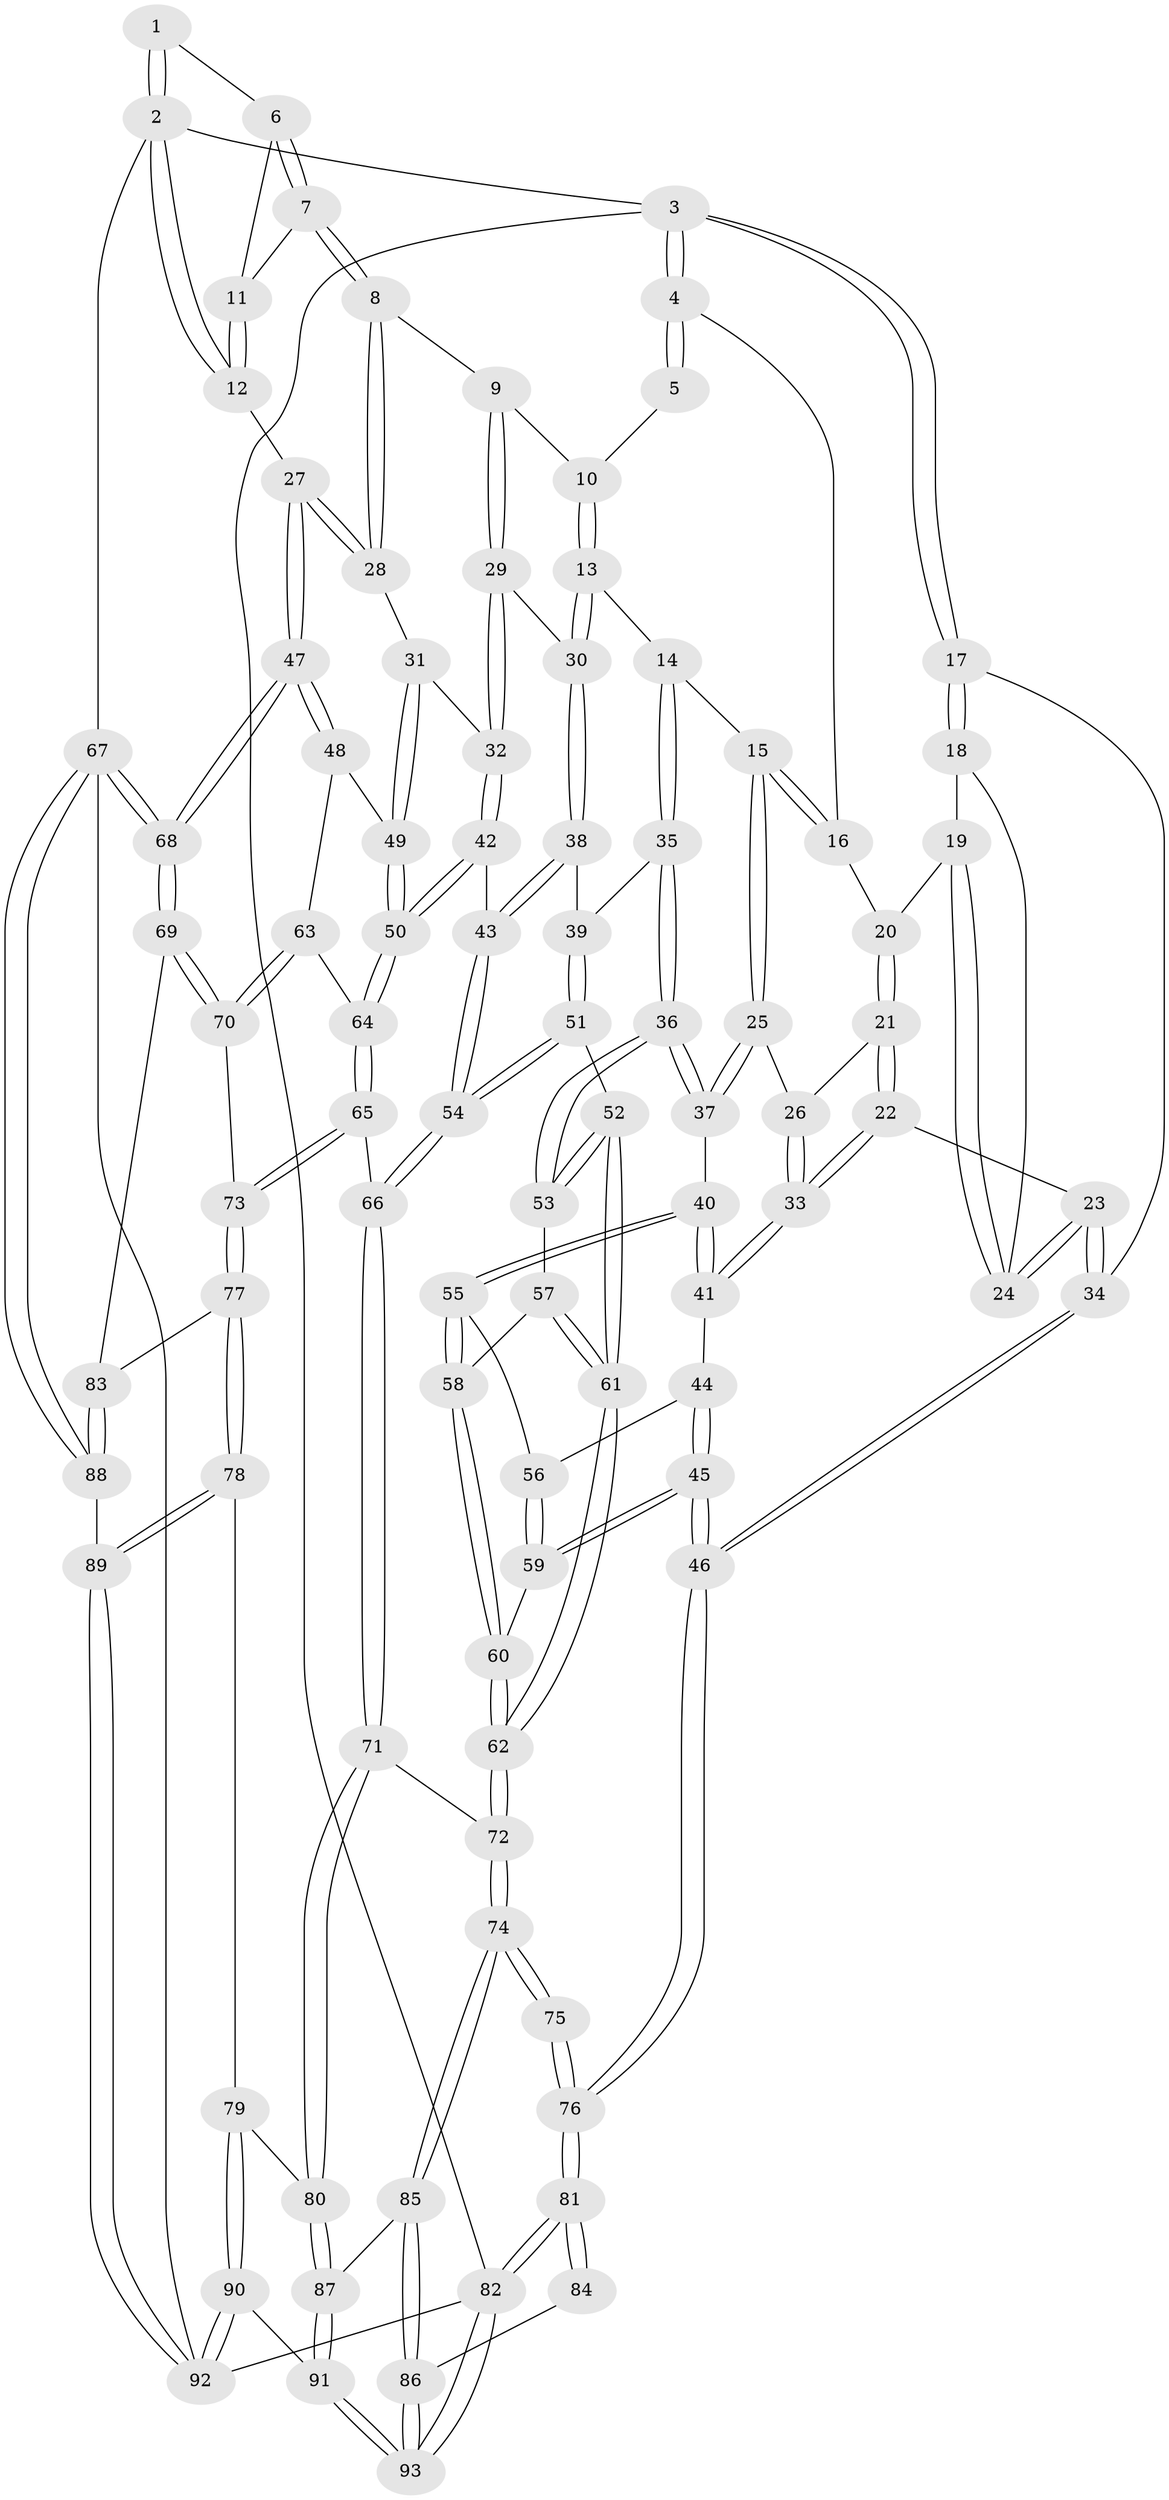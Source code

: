 // Generated by graph-tools (version 1.1) at 2025/51/03/09/25 03:51:11]
// undirected, 93 vertices, 229 edges
graph export_dot {
graph [start="1"]
  node [color=gray90,style=filled];
  1 [pos="+0.7558431842071431+0"];
  2 [pos="+1+0"];
  3 [pos="+0+0"];
  4 [pos="+0.2671853130442868+0"];
  5 [pos="+0.48299971551799487+0"];
  6 [pos="+0.7762681958155325+0"];
  7 [pos="+0.7839355614419384+0.07433417603455253"];
  8 [pos="+0.7833630422159568+0.08414718516429169"];
  9 [pos="+0.6613246270989062+0.16774266942901506"];
  10 [pos="+0.5128181157714128+0"];
  11 [pos="+0.9838953972215442+0.07524200682907689"];
  12 [pos="+1+0.17163110533728398"];
  13 [pos="+0.4956428602322792+0.1855906578744914"];
  14 [pos="+0.49108215363717334+0.1865456775681704"];
  15 [pos="+0.37765745409975615+0.16848243346354477"];
  16 [pos="+0.26178168473915553+0"];
  17 [pos="+0+0.1452753083340943"];
  18 [pos="+0+0.1391403463704822"];
  19 [pos="+0.13961563585228687+0.08847008582575133"];
  20 [pos="+0.1759219107334794+0.06445582713885824"];
  21 [pos="+0.20122341497938226+0.14034869502170602"];
  22 [pos="+0.18581685944489917+0.2630504381166454"];
  23 [pos="+0.08800861424113215+0.25083987642186967"];
  24 [pos="+0.08493079725941315+0.23534793525302905"];
  25 [pos="+0.3366300429432571+0.21389238936777"];
  26 [pos="+0.3272176830506169+0.21251777611160028"];
  27 [pos="+1+0.2597162512201836"];
  28 [pos="+0.8623919542103581+0.19620421985412917"];
  29 [pos="+0.6250849404144515+0.21823412201341"];
  30 [pos="+0.5494958029456118+0.2194021672200169"];
  31 [pos="+0.8177903941292535+0.27402326797350335"];
  32 [pos="+0.6569221418807751+0.27561169749259956"];
  33 [pos="+0.19642655311792576+0.28028430846677865"];
  34 [pos="+0+0.48055223970158"];
  35 [pos="+0.4298744711377406+0.2774882328692307"];
  36 [pos="+0.3823524463210732+0.32752403051314893"];
  37 [pos="+0.349828536669296+0.29589834272515747"];
  38 [pos="+0.529158565189932+0.28447193302054385"];
  39 [pos="+0.5128890645230545+0.31420307282487786"];
  40 [pos="+0.229219813456158+0.3252986951904899"];
  41 [pos="+0.20127109419008413+0.30024635694896495"];
  42 [pos="+0.660748639544841+0.3954586346484576"];
  43 [pos="+0.6344920623521944+0.40359873626282133"];
  44 [pos="+0.14211211431797485+0.34739515699212437"];
  45 [pos="+0+0.4894495424052499"];
  46 [pos="+0+0.48257702459641"];
  47 [pos="+1+0.28672827123728895"];
  48 [pos="+0.8792301270116056+0.40845872150033113"];
  49 [pos="+0.8154353780356869+0.3351294541975435"];
  50 [pos="+0.6852809706717532+0.4091463680342965"];
  51 [pos="+0.4640087173227175+0.4377083540769073"];
  52 [pos="+0.43753529856303536+0.4358804508175954"];
  53 [pos="+0.3951797177881825+0.3649693425553606"];
  54 [pos="+0.5091846925935912+0.4599129115204392"];
  55 [pos="+0.23167134966666053+0.33617780131188574"];
  56 [pos="+0.18205105991167078+0.3972836949855348"];
  57 [pos="+0.2685776708172673+0.37680089368332365"];
  58 [pos="+0.24282717095321185+0.361452841455158"];
  59 [pos="+0.12169020738516609+0.5484878556594692"];
  60 [pos="+0.1891135946986576+0.5756284003977223"];
  61 [pos="+0.34393792643182597+0.5069990919005157"];
  62 [pos="+0.2488125302425055+0.6146435561527794"];
  63 [pos="+0.8582589178649471+0.4752503487039286"];
  64 [pos="+0.7454386148655606+0.5119477075074862"];
  65 [pos="+0.7100966589377888+0.6283730405237351"];
  66 [pos="+0.5747283992394822+0.6342372062893434"];
  67 [pos="+1+0.9702040217906186"];
  68 [pos="+1+0.64459831540482"];
  69 [pos="+1+0.6453506666561627"];
  70 [pos="+0.9626644436077841+0.5802308098619288"];
  71 [pos="+0.5190722405182447+0.695070595431237"];
  72 [pos="+0.2793196798143358+0.6991437612855241"];
  73 [pos="+0.7461271940780242+0.665097661538257"];
  74 [pos="+0.2684425254902367+0.7363160702516283"];
  75 [pos="+0.1161583390005079+0.7850944626215085"];
  76 [pos="+0+0.7209914132980357"];
  77 [pos="+0.7877419253672092+0.7782149635828521"];
  78 [pos="+0.6719971031973034+0.8565664859863302"];
  79 [pos="+0.6502569037382938+0.8665971962172223"];
  80 [pos="+0.5527741936549899+0.8100539939685525"];
  81 [pos="+0+1"];
  82 [pos="+0+1"];
  83 [pos="+0.8335728438028277+0.8029025305813634"];
  84 [pos="+0.09247547337821446+0.8473389118641855"];
  85 [pos="+0.2900977707902948+0.8641181920869179"];
  86 [pos="+0.17832292458704843+1"];
  87 [pos="+0.4520839466929173+0.9208787707989599"];
  88 [pos="+0.8651953496129398+0.9023843113958511"];
  89 [pos="+0.8296706992333288+1"];
  90 [pos="+0.6075145717008306+1"];
  91 [pos="+0.5731374698319581+1"];
  92 [pos="+0.7889759255876151+1"];
  93 [pos="+0.10860714051102041+1"];
  1 -- 2;
  1 -- 2;
  1 -- 6;
  2 -- 3;
  2 -- 12;
  2 -- 12;
  2 -- 67;
  3 -- 4;
  3 -- 4;
  3 -- 17;
  3 -- 17;
  3 -- 82;
  4 -- 5;
  4 -- 5;
  4 -- 16;
  5 -- 10;
  6 -- 7;
  6 -- 7;
  6 -- 11;
  7 -- 8;
  7 -- 8;
  7 -- 11;
  8 -- 9;
  8 -- 28;
  8 -- 28;
  9 -- 10;
  9 -- 29;
  9 -- 29;
  10 -- 13;
  10 -- 13;
  11 -- 12;
  11 -- 12;
  12 -- 27;
  13 -- 14;
  13 -- 30;
  13 -- 30;
  14 -- 15;
  14 -- 35;
  14 -- 35;
  15 -- 16;
  15 -- 16;
  15 -- 25;
  15 -- 25;
  16 -- 20;
  17 -- 18;
  17 -- 18;
  17 -- 34;
  18 -- 19;
  18 -- 24;
  19 -- 20;
  19 -- 24;
  19 -- 24;
  20 -- 21;
  20 -- 21;
  21 -- 22;
  21 -- 22;
  21 -- 26;
  22 -- 23;
  22 -- 33;
  22 -- 33;
  23 -- 24;
  23 -- 24;
  23 -- 34;
  23 -- 34;
  25 -- 26;
  25 -- 37;
  25 -- 37;
  26 -- 33;
  26 -- 33;
  27 -- 28;
  27 -- 28;
  27 -- 47;
  27 -- 47;
  28 -- 31;
  29 -- 30;
  29 -- 32;
  29 -- 32;
  30 -- 38;
  30 -- 38;
  31 -- 32;
  31 -- 49;
  31 -- 49;
  32 -- 42;
  32 -- 42;
  33 -- 41;
  33 -- 41;
  34 -- 46;
  34 -- 46;
  35 -- 36;
  35 -- 36;
  35 -- 39;
  36 -- 37;
  36 -- 37;
  36 -- 53;
  36 -- 53;
  37 -- 40;
  38 -- 39;
  38 -- 43;
  38 -- 43;
  39 -- 51;
  39 -- 51;
  40 -- 41;
  40 -- 41;
  40 -- 55;
  40 -- 55;
  41 -- 44;
  42 -- 43;
  42 -- 50;
  42 -- 50;
  43 -- 54;
  43 -- 54;
  44 -- 45;
  44 -- 45;
  44 -- 56;
  45 -- 46;
  45 -- 46;
  45 -- 59;
  45 -- 59;
  46 -- 76;
  46 -- 76;
  47 -- 48;
  47 -- 48;
  47 -- 68;
  47 -- 68;
  48 -- 49;
  48 -- 63;
  49 -- 50;
  49 -- 50;
  50 -- 64;
  50 -- 64;
  51 -- 52;
  51 -- 54;
  51 -- 54;
  52 -- 53;
  52 -- 53;
  52 -- 61;
  52 -- 61;
  53 -- 57;
  54 -- 66;
  54 -- 66;
  55 -- 56;
  55 -- 58;
  55 -- 58;
  56 -- 59;
  56 -- 59;
  57 -- 58;
  57 -- 61;
  57 -- 61;
  58 -- 60;
  58 -- 60;
  59 -- 60;
  60 -- 62;
  60 -- 62;
  61 -- 62;
  61 -- 62;
  62 -- 72;
  62 -- 72;
  63 -- 64;
  63 -- 70;
  63 -- 70;
  64 -- 65;
  64 -- 65;
  65 -- 66;
  65 -- 73;
  65 -- 73;
  66 -- 71;
  66 -- 71;
  67 -- 68;
  67 -- 68;
  67 -- 88;
  67 -- 88;
  67 -- 92;
  68 -- 69;
  68 -- 69;
  69 -- 70;
  69 -- 70;
  69 -- 83;
  70 -- 73;
  71 -- 72;
  71 -- 80;
  71 -- 80;
  72 -- 74;
  72 -- 74;
  73 -- 77;
  73 -- 77;
  74 -- 75;
  74 -- 75;
  74 -- 85;
  74 -- 85;
  75 -- 76;
  75 -- 76;
  76 -- 81;
  76 -- 81;
  77 -- 78;
  77 -- 78;
  77 -- 83;
  78 -- 79;
  78 -- 89;
  78 -- 89;
  79 -- 80;
  79 -- 90;
  79 -- 90;
  80 -- 87;
  80 -- 87;
  81 -- 82;
  81 -- 82;
  81 -- 84;
  81 -- 84;
  82 -- 93;
  82 -- 93;
  82 -- 92;
  83 -- 88;
  83 -- 88;
  84 -- 86;
  85 -- 86;
  85 -- 86;
  85 -- 87;
  86 -- 93;
  86 -- 93;
  87 -- 91;
  87 -- 91;
  88 -- 89;
  89 -- 92;
  89 -- 92;
  90 -- 91;
  90 -- 92;
  90 -- 92;
  91 -- 93;
  91 -- 93;
}
